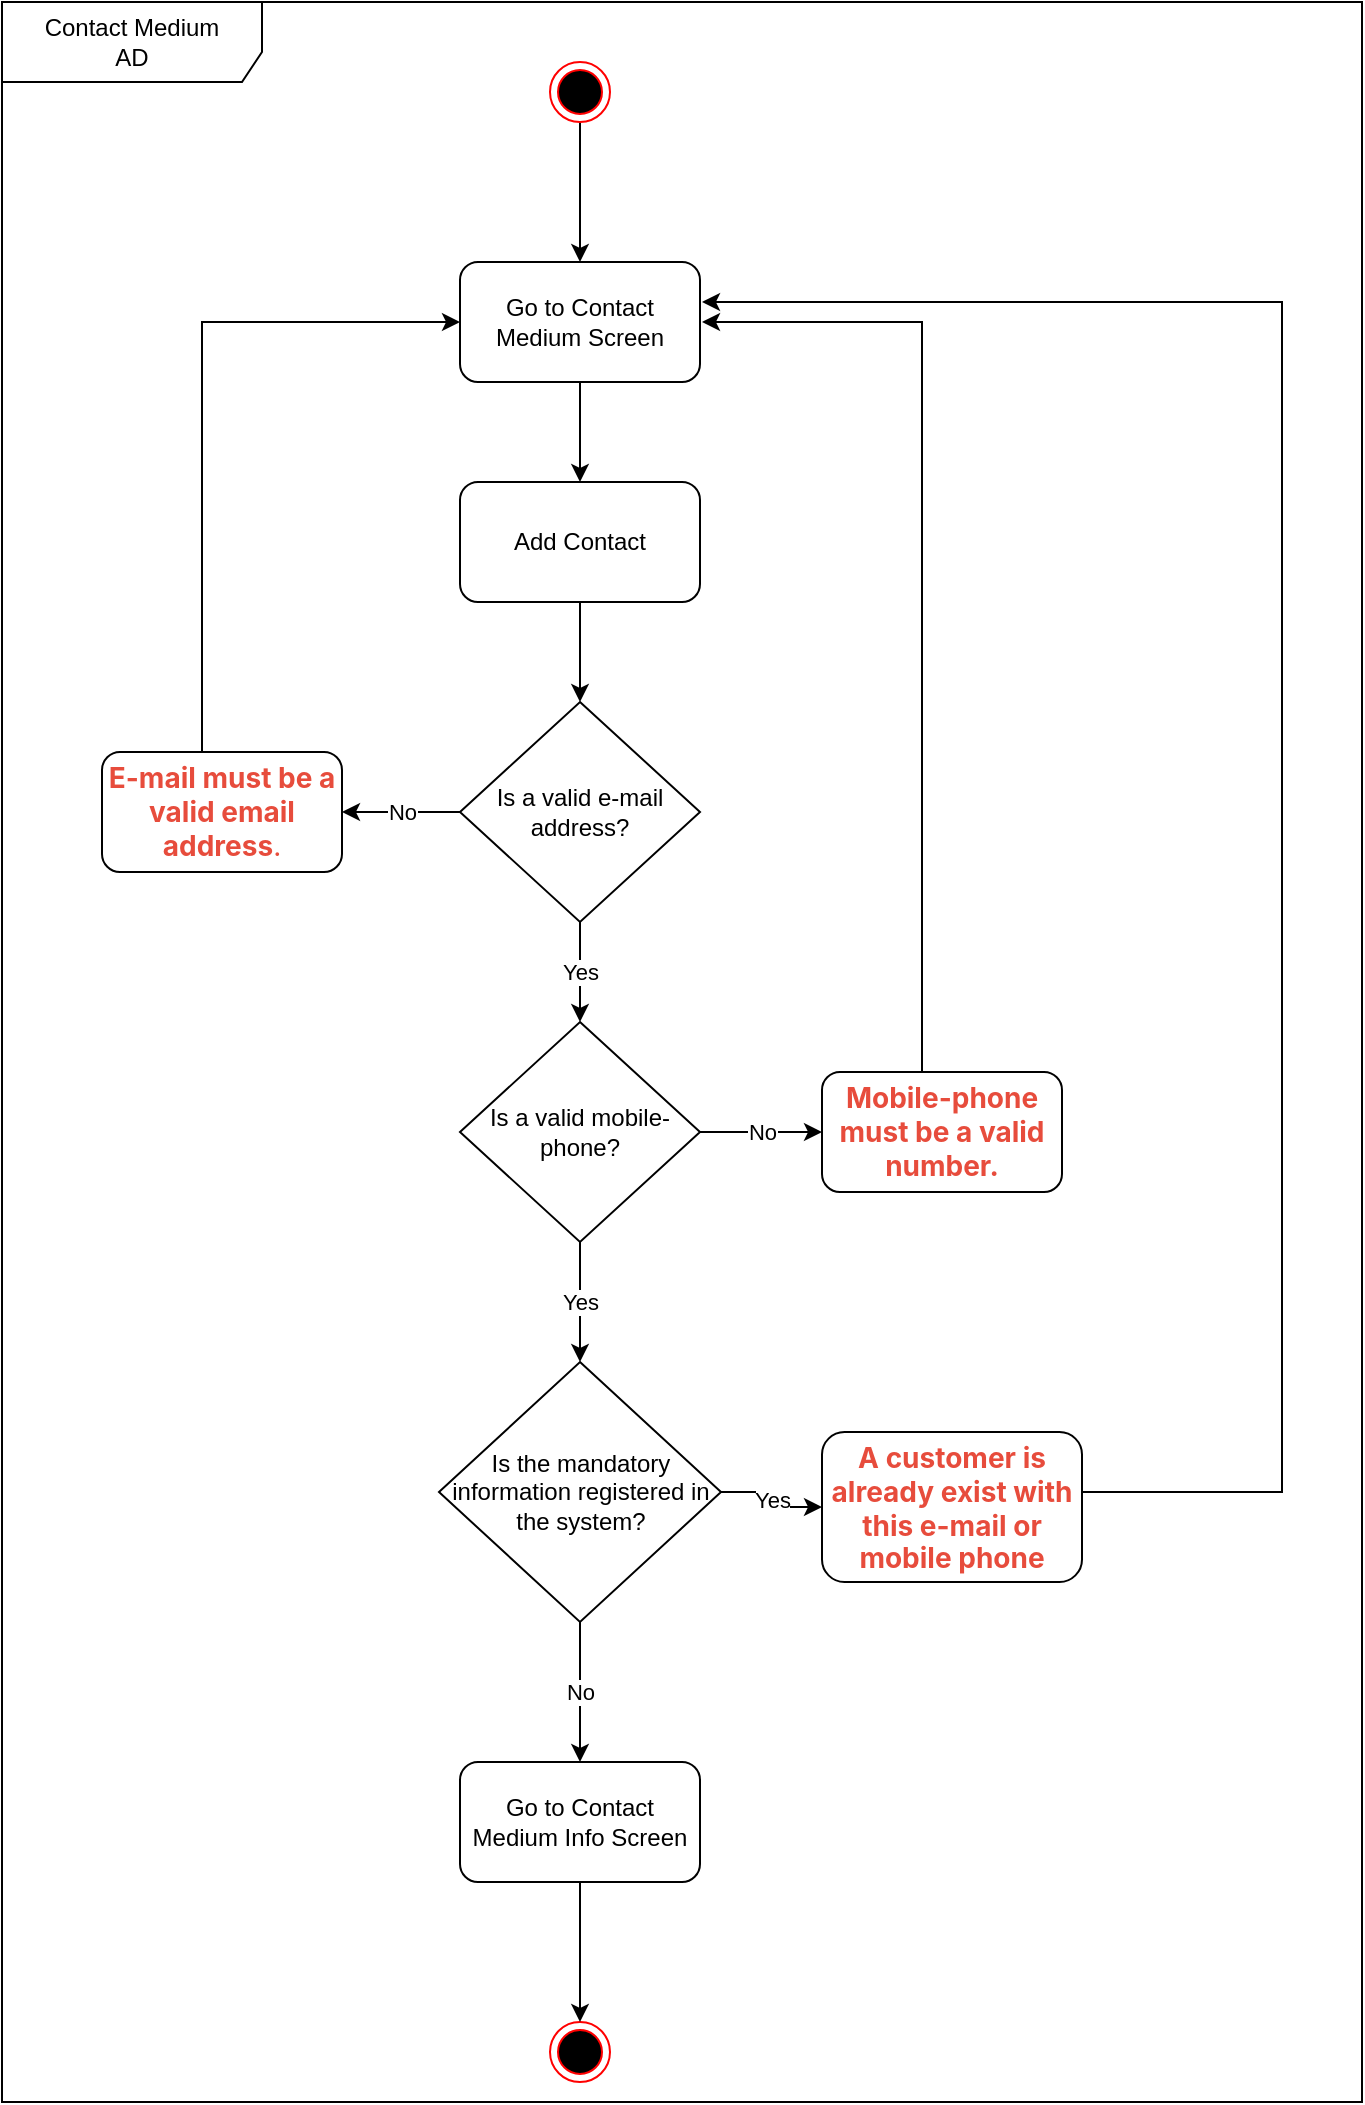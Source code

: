 <mxfile version="20.8.0" type="device"><diagram id="IznHSP8sleSP1d7CaKyq" name="Sayfa -1"><mxGraphModel dx="1386" dy="829" grid="1" gridSize="10" guides="1" tooltips="1" connect="1" arrows="1" fold="1" page="1" pageScale="1" pageWidth="827" pageHeight="1169" math="0" shadow="0"><root><mxCell id="0"/><mxCell id="1" parent="0"/><mxCell id="uG6JQrp4FQH5kFbRrSd_-1" value="" style="ellipse;html=1;shape=endState;fillColor=#000000;strokeColor=#ff0000;" vertex="1" parent="1"><mxGeometry x="384" y="1090" width="30" height="30" as="geometry"/></mxCell><mxCell id="uG6JQrp4FQH5kFbRrSd_-2" value="" style="edgeStyle=orthogonalEdgeStyle;rounded=0;orthogonalLoop=1;jettySize=auto;html=1;" edge="1" parent="1" source="uG6JQrp4FQH5kFbRrSd_-3" target="uG6JQrp4FQH5kFbRrSd_-8"><mxGeometry relative="1" as="geometry"/></mxCell><mxCell id="uG6JQrp4FQH5kFbRrSd_-3" value="" style="ellipse;html=1;shape=endState;fillColor=#000000;strokeColor=#ff0000;" vertex="1" parent="1"><mxGeometry x="384" y="110" width="30" height="30" as="geometry"/></mxCell><mxCell id="uG6JQrp4FQH5kFbRrSd_-4" value="No" style="edgeStyle=orthogonalEdgeStyle;rounded=0;orthogonalLoop=1;jettySize=auto;html=1;" edge="1" parent="1" source="uG6JQrp4FQH5kFbRrSd_-6" target="uG6JQrp4FQH5kFbRrSd_-17"><mxGeometry relative="1" as="geometry"/></mxCell><mxCell id="uG6JQrp4FQH5kFbRrSd_-5" value="Yes" style="edgeStyle=orthogonalEdgeStyle;rounded=0;orthogonalLoop=1;jettySize=auto;html=1;" edge="1" parent="1" source="uG6JQrp4FQH5kFbRrSd_-6" target="uG6JQrp4FQH5kFbRrSd_-13"><mxGeometry relative="1" as="geometry"/></mxCell><mxCell id="uG6JQrp4FQH5kFbRrSd_-6" value="Is a valid e-mail address?" style="rhombus;whiteSpace=wrap;html=1;" vertex="1" parent="1"><mxGeometry x="339" y="430" width="120" height="110" as="geometry"/></mxCell><mxCell id="uG6JQrp4FQH5kFbRrSd_-7" value="" style="edgeStyle=orthogonalEdgeStyle;rounded=0;orthogonalLoop=1;jettySize=auto;html=1;" edge="1" parent="1" source="uG6JQrp4FQH5kFbRrSd_-8" target="uG6JQrp4FQH5kFbRrSd_-10"><mxGeometry relative="1" as="geometry"/></mxCell><mxCell id="uG6JQrp4FQH5kFbRrSd_-8" value="Go to Contact Medium Screen" style="rounded=1;whiteSpace=wrap;html=1;" vertex="1" parent="1"><mxGeometry x="339" y="210" width="120" height="60" as="geometry"/></mxCell><mxCell id="uG6JQrp4FQH5kFbRrSd_-9" value="" style="edgeStyle=orthogonalEdgeStyle;rounded=0;orthogonalLoop=1;jettySize=auto;html=1;" edge="1" parent="1" source="uG6JQrp4FQH5kFbRrSd_-10" target="uG6JQrp4FQH5kFbRrSd_-6"><mxGeometry relative="1" as="geometry"/></mxCell><mxCell id="uG6JQrp4FQH5kFbRrSd_-10" value="Add Contact" style="rounded=1;whiteSpace=wrap;html=1;" vertex="1" parent="1"><mxGeometry x="339" y="320" width="120" height="60" as="geometry"/></mxCell><mxCell id="uG6JQrp4FQH5kFbRrSd_-11" value="No" style="edgeStyle=orthogonalEdgeStyle;rounded=0;orthogonalLoop=1;jettySize=auto;html=1;" edge="1" parent="1" source="uG6JQrp4FQH5kFbRrSd_-13" target="uG6JQrp4FQH5kFbRrSd_-19"><mxGeometry relative="1" as="geometry"/></mxCell><mxCell id="uG6JQrp4FQH5kFbRrSd_-12" value="Yes" style="edgeStyle=orthogonalEdgeStyle;rounded=0;orthogonalLoop=1;jettySize=auto;html=1;" edge="1" parent="1" source="uG6JQrp4FQH5kFbRrSd_-13" target="uG6JQrp4FQH5kFbRrSd_-22"><mxGeometry relative="1" as="geometry"/></mxCell><mxCell id="uG6JQrp4FQH5kFbRrSd_-13" value="Is a valid mobile-phone?" style="rhombus;whiteSpace=wrap;html=1;" vertex="1" parent="1"><mxGeometry x="339" y="590" width="120" height="110" as="geometry"/></mxCell><mxCell id="uG6JQrp4FQH5kFbRrSd_-14" value="" style="edgeStyle=orthogonalEdgeStyle;rounded=0;orthogonalLoop=1;jettySize=auto;html=1;" edge="1" parent="1" source="uG6JQrp4FQH5kFbRrSd_-15" target="uG6JQrp4FQH5kFbRrSd_-1"><mxGeometry relative="1" as="geometry"/></mxCell><mxCell id="uG6JQrp4FQH5kFbRrSd_-15" value="Go to Contact Medium Info Screen" style="rounded=1;whiteSpace=wrap;html=1;" vertex="1" parent="1"><mxGeometry x="339" y="960" width="120" height="60" as="geometry"/></mxCell><mxCell id="uG6JQrp4FQH5kFbRrSd_-16" style="edgeStyle=orthogonalEdgeStyle;rounded=0;orthogonalLoop=1;jettySize=auto;html=1;entryX=0;entryY=0.5;entryDx=0;entryDy=0;" edge="1" parent="1" source="uG6JQrp4FQH5kFbRrSd_-17" target="uG6JQrp4FQH5kFbRrSd_-8"><mxGeometry relative="1" as="geometry"><mxPoint x="200" y="240" as="targetPoint"/><Array as="points"><mxPoint x="210" y="240"/></Array></mxGeometry></mxCell><mxCell id="uG6JQrp4FQH5kFbRrSd_-17" value="&lt;b style=&quot;color: rgb(231, 76, 60); font-family: -apple-system, BlinkMacSystemFont, &amp;quot;Segoe UI&amp;quot;, Roboto, Oxygen, Ubuntu, &amp;quot;Fira Sans&amp;quot;, &amp;quot;Droid Sans&amp;quot;, &amp;quot;Helvetica Neue&amp;quot;, sans-serif; font-size: 14px; text-align: left; background-color: rgb(255, 255, 255);&quot;&gt;E-mail must be a valid email address&lt;/b&gt;&lt;span style=&quot;color: rgb(231, 76, 60); font-family: -apple-system, BlinkMacSystemFont, &amp;quot;Segoe UI&amp;quot;, Roboto, Oxygen, Ubuntu, &amp;quot;Fira Sans&amp;quot;, &amp;quot;Droid Sans&amp;quot;, &amp;quot;Helvetica Neue&amp;quot;, sans-serif; font-size: 14px; text-align: left; background-color: rgb(255, 255, 255);&quot;&gt;.&lt;/span&gt;" style="rounded=1;whiteSpace=wrap;html=1;" vertex="1" parent="1"><mxGeometry x="160" y="455" width="120" height="60" as="geometry"/></mxCell><mxCell id="uG6JQrp4FQH5kFbRrSd_-18" style="edgeStyle=orthogonalEdgeStyle;rounded=0;orthogonalLoop=1;jettySize=auto;html=1;" edge="1" parent="1" source="uG6JQrp4FQH5kFbRrSd_-19"><mxGeometry relative="1" as="geometry"><mxPoint x="460" y="240" as="targetPoint"/><Array as="points"><mxPoint x="570" y="240"/></Array></mxGeometry></mxCell><mxCell id="uG6JQrp4FQH5kFbRrSd_-19" value="&lt;b style=&quot;color: rgb(231, 76, 60); font-family: -apple-system, BlinkMacSystemFont, &amp;quot;Segoe UI&amp;quot;, Roboto, Oxygen, Ubuntu, &amp;quot;Fira Sans&amp;quot;, &amp;quot;Droid Sans&amp;quot;, &amp;quot;Helvetica Neue&amp;quot;, sans-serif; font-size: 14px; text-align: left; background-color: rgb(255, 255, 255);&quot;&gt;Mobile-phone must be a valid number.&lt;/b&gt;" style="rounded=1;whiteSpace=wrap;html=1;" vertex="1" parent="1"><mxGeometry x="520" y="615" width="120" height="60" as="geometry"/></mxCell><mxCell id="uG6JQrp4FQH5kFbRrSd_-20" value="No" style="edgeStyle=orthogonalEdgeStyle;rounded=0;orthogonalLoop=1;jettySize=auto;html=1;" edge="1" parent="1" source="uG6JQrp4FQH5kFbRrSd_-22" target="uG6JQrp4FQH5kFbRrSd_-15"><mxGeometry relative="1" as="geometry"/></mxCell><mxCell id="uG6JQrp4FQH5kFbRrSd_-21" value="Yes" style="edgeStyle=orthogonalEdgeStyle;rounded=0;orthogonalLoop=1;jettySize=auto;html=1;" edge="1" parent="1" source="uG6JQrp4FQH5kFbRrSd_-22" target="uG6JQrp4FQH5kFbRrSd_-24"><mxGeometry relative="1" as="geometry"/></mxCell><mxCell id="uG6JQrp4FQH5kFbRrSd_-22" value="Is the mandatory information registered in the system?" style="rhombus;whiteSpace=wrap;html=1;" vertex="1" parent="1"><mxGeometry x="328.5" y="760" width="141" height="130" as="geometry"/></mxCell><mxCell id="uG6JQrp4FQH5kFbRrSd_-23" style="edgeStyle=orthogonalEdgeStyle;rounded=0;orthogonalLoop=1;jettySize=auto;html=1;" edge="1" parent="1"><mxGeometry relative="1" as="geometry"><mxPoint x="460" y="230" as="targetPoint"/><mxPoint x="630.0" y="825.0" as="sourcePoint"/><Array as="points"><mxPoint x="750" y="825"/><mxPoint x="750" y="230"/><mxPoint x="460" y="230"/></Array></mxGeometry></mxCell><mxCell id="uG6JQrp4FQH5kFbRrSd_-24" value="&lt;b style=&quot;color: rgb(23, 43, 77); font-family: -apple-system, BlinkMacSystemFont, &amp;quot;Segoe UI&amp;quot;, Roboto, Oxygen, Ubuntu, &amp;quot;Fira Sans&amp;quot;, &amp;quot;Droid Sans&amp;quot;, &amp;quot;Helvetica Neue&amp;quot;, sans-serif; font-size: 14px; text-align: left; background-color: rgb(255, 255, 255);&quot;&gt;&lt;span style=&quot;color: rgb(231, 76, 60);&quot;&gt;A customer is already exist with this e-mail or mobile phone&lt;/span&gt;&lt;/b&gt;" style="rounded=1;whiteSpace=wrap;html=1;" vertex="1" parent="1"><mxGeometry x="520" y="795" width="130" height="75" as="geometry"/></mxCell><mxCell id="uG6JQrp4FQH5kFbRrSd_-25" value="Contact Medium&lt;br&gt;AD" style="shape=umlFrame;whiteSpace=wrap;html=1;width=130;height=40;" vertex="1" parent="1"><mxGeometry x="110" y="80" width="680" height="1050" as="geometry"/></mxCell></root></mxGraphModel></diagram></mxfile>